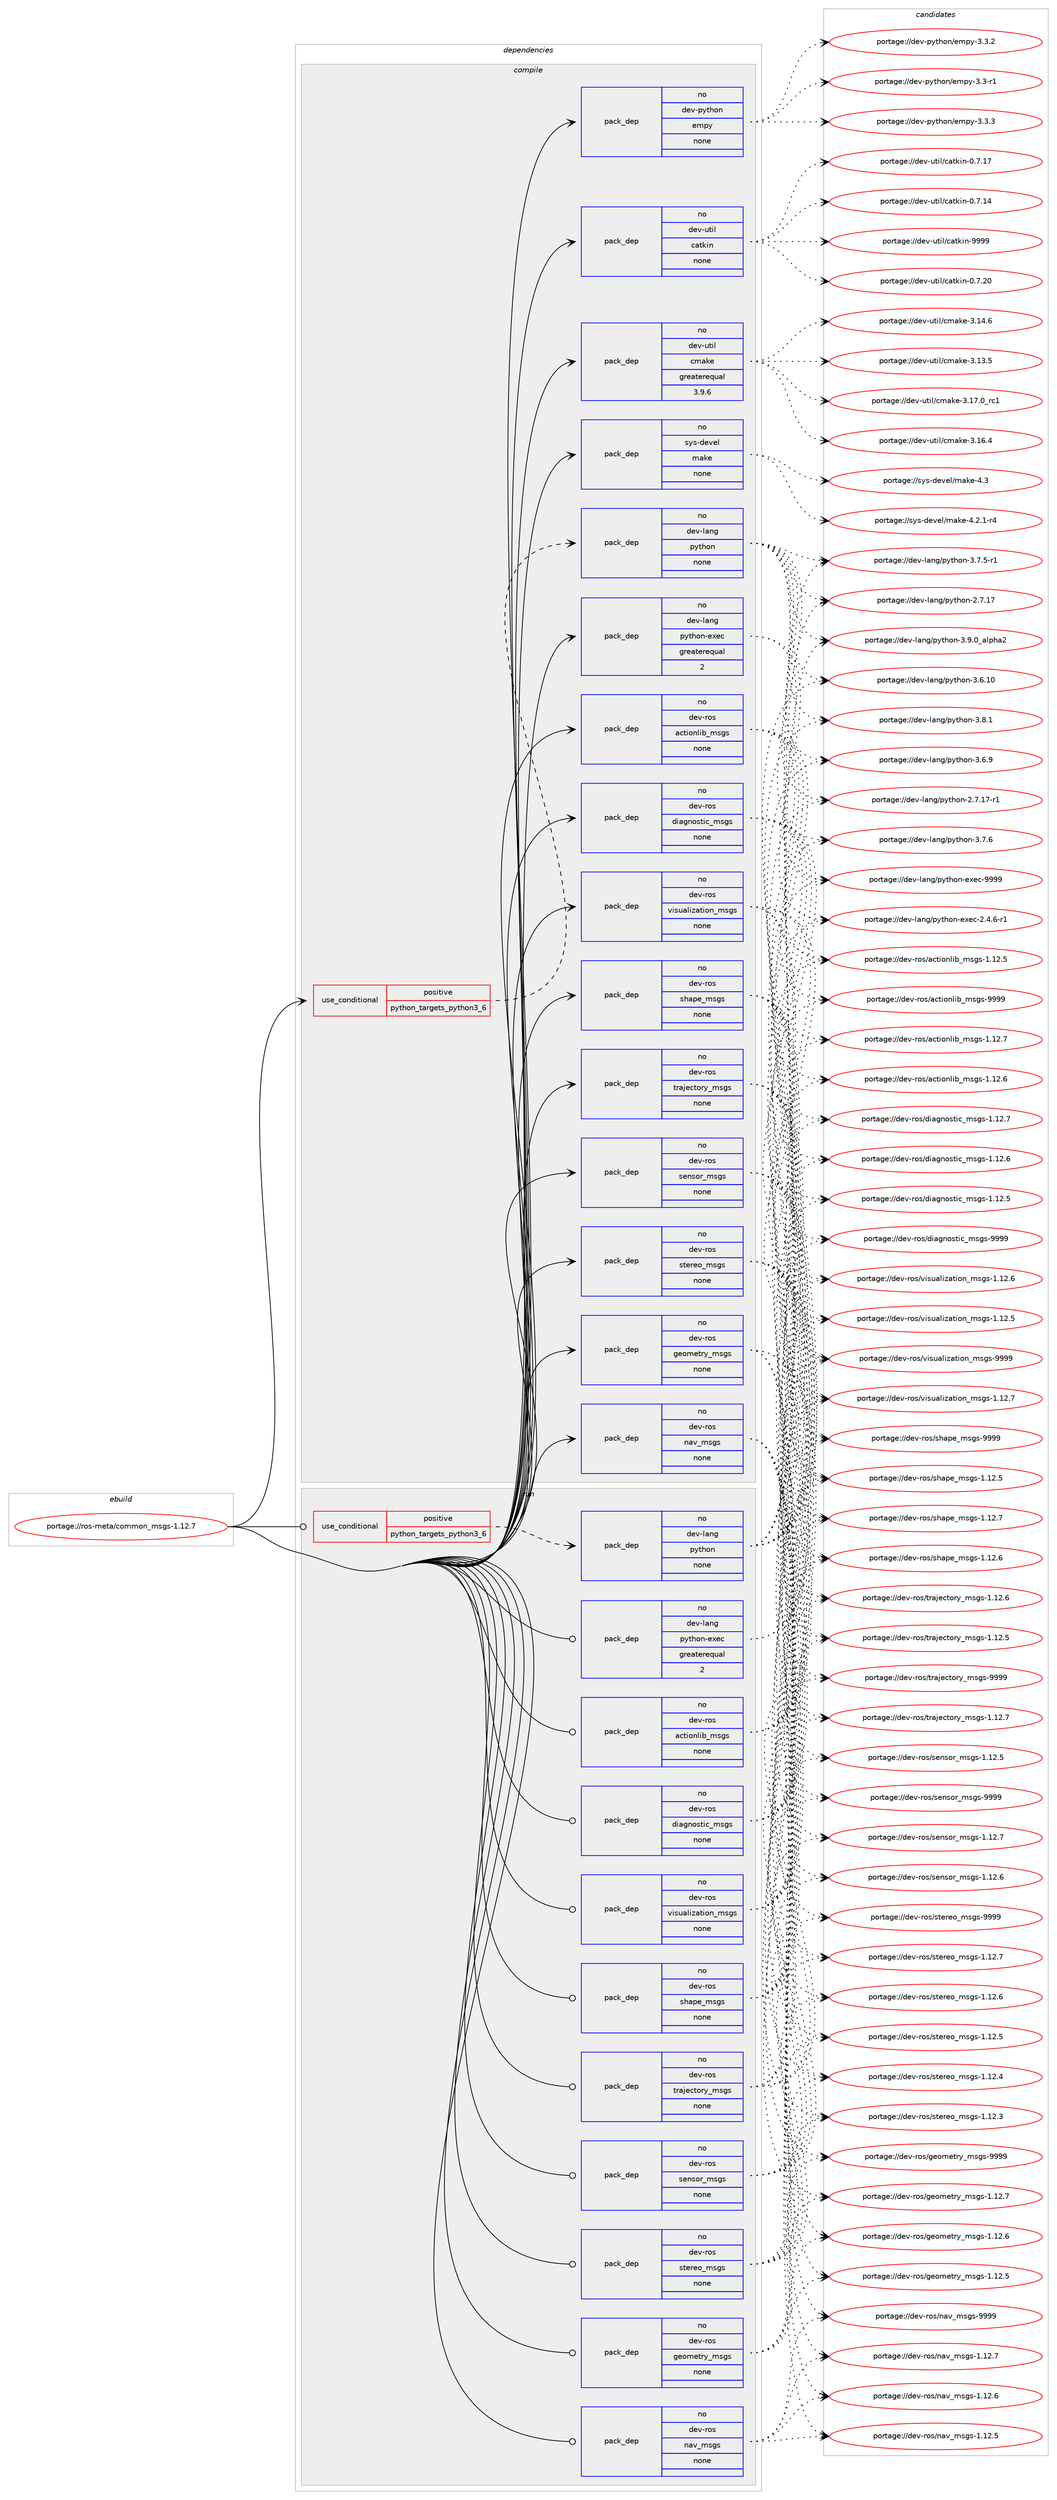 digraph prolog {

# *************
# Graph options
# *************

newrank=true;
concentrate=true;
compound=true;
graph [rankdir=LR,fontname=Helvetica,fontsize=10,ranksep=1.5];#, ranksep=2.5, nodesep=0.2];
edge  [arrowhead=vee];
node  [fontname=Helvetica,fontsize=10];

# **********
# The ebuild
# **********

subgraph cluster_leftcol {
color=gray;
rank=same;
label=<<i>ebuild</i>>;
id [label="portage://ros-meta/common_msgs-1.12.7", color=red, width=4, href="../ros-meta/common_msgs-1.12.7.svg"];
}

# ****************
# The dependencies
# ****************

subgraph cluster_midcol {
color=gray;
label=<<i>dependencies</i>>;
subgraph cluster_compile {
fillcolor="#eeeeee";
style=filled;
label=<<i>compile</i>>;
subgraph cond21452 {
dependency108829 [label=<<TABLE BORDER="0" CELLBORDER="1" CELLSPACING="0" CELLPADDING="4"><TR><TD ROWSPAN="3" CELLPADDING="10">use_conditional</TD></TR><TR><TD>positive</TD></TR><TR><TD>python_targets_python3_6</TD></TR></TABLE>>, shape=none, color=red];
subgraph pack85569 {
dependency108830 [label=<<TABLE BORDER="0" CELLBORDER="1" CELLSPACING="0" CELLPADDING="4" WIDTH="220"><TR><TD ROWSPAN="6" CELLPADDING="30">pack_dep</TD></TR><TR><TD WIDTH="110">no</TD></TR><TR><TD>dev-lang</TD></TR><TR><TD>python</TD></TR><TR><TD>none</TD></TR><TR><TD></TD></TR></TABLE>>, shape=none, color=blue];
}
dependency108829:e -> dependency108830:w [weight=20,style="dashed",arrowhead="vee"];
}
id:e -> dependency108829:w [weight=20,style="solid",arrowhead="vee"];
subgraph pack85570 {
dependency108831 [label=<<TABLE BORDER="0" CELLBORDER="1" CELLSPACING="0" CELLPADDING="4" WIDTH="220"><TR><TD ROWSPAN="6" CELLPADDING="30">pack_dep</TD></TR><TR><TD WIDTH="110">no</TD></TR><TR><TD>dev-lang</TD></TR><TR><TD>python-exec</TD></TR><TR><TD>greaterequal</TD></TR><TR><TD>2</TD></TR></TABLE>>, shape=none, color=blue];
}
id:e -> dependency108831:w [weight=20,style="solid",arrowhead="vee"];
subgraph pack85571 {
dependency108832 [label=<<TABLE BORDER="0" CELLBORDER="1" CELLSPACING="0" CELLPADDING="4" WIDTH="220"><TR><TD ROWSPAN="6" CELLPADDING="30">pack_dep</TD></TR><TR><TD WIDTH="110">no</TD></TR><TR><TD>dev-python</TD></TR><TR><TD>empy</TD></TR><TR><TD>none</TD></TR><TR><TD></TD></TR></TABLE>>, shape=none, color=blue];
}
id:e -> dependency108832:w [weight=20,style="solid",arrowhead="vee"];
subgraph pack85572 {
dependency108833 [label=<<TABLE BORDER="0" CELLBORDER="1" CELLSPACING="0" CELLPADDING="4" WIDTH="220"><TR><TD ROWSPAN="6" CELLPADDING="30">pack_dep</TD></TR><TR><TD WIDTH="110">no</TD></TR><TR><TD>dev-ros</TD></TR><TR><TD>actionlib_msgs</TD></TR><TR><TD>none</TD></TR><TR><TD></TD></TR></TABLE>>, shape=none, color=blue];
}
id:e -> dependency108833:w [weight=20,style="solid",arrowhead="vee"];
subgraph pack85573 {
dependency108834 [label=<<TABLE BORDER="0" CELLBORDER="1" CELLSPACING="0" CELLPADDING="4" WIDTH="220"><TR><TD ROWSPAN="6" CELLPADDING="30">pack_dep</TD></TR><TR><TD WIDTH="110">no</TD></TR><TR><TD>dev-ros</TD></TR><TR><TD>diagnostic_msgs</TD></TR><TR><TD>none</TD></TR><TR><TD></TD></TR></TABLE>>, shape=none, color=blue];
}
id:e -> dependency108834:w [weight=20,style="solid",arrowhead="vee"];
subgraph pack85574 {
dependency108835 [label=<<TABLE BORDER="0" CELLBORDER="1" CELLSPACING="0" CELLPADDING="4" WIDTH="220"><TR><TD ROWSPAN="6" CELLPADDING="30">pack_dep</TD></TR><TR><TD WIDTH="110">no</TD></TR><TR><TD>dev-ros</TD></TR><TR><TD>geometry_msgs</TD></TR><TR><TD>none</TD></TR><TR><TD></TD></TR></TABLE>>, shape=none, color=blue];
}
id:e -> dependency108835:w [weight=20,style="solid",arrowhead="vee"];
subgraph pack85575 {
dependency108836 [label=<<TABLE BORDER="0" CELLBORDER="1" CELLSPACING="0" CELLPADDING="4" WIDTH="220"><TR><TD ROWSPAN="6" CELLPADDING="30">pack_dep</TD></TR><TR><TD WIDTH="110">no</TD></TR><TR><TD>dev-ros</TD></TR><TR><TD>nav_msgs</TD></TR><TR><TD>none</TD></TR><TR><TD></TD></TR></TABLE>>, shape=none, color=blue];
}
id:e -> dependency108836:w [weight=20,style="solid",arrowhead="vee"];
subgraph pack85576 {
dependency108837 [label=<<TABLE BORDER="0" CELLBORDER="1" CELLSPACING="0" CELLPADDING="4" WIDTH="220"><TR><TD ROWSPAN="6" CELLPADDING="30">pack_dep</TD></TR><TR><TD WIDTH="110">no</TD></TR><TR><TD>dev-ros</TD></TR><TR><TD>sensor_msgs</TD></TR><TR><TD>none</TD></TR><TR><TD></TD></TR></TABLE>>, shape=none, color=blue];
}
id:e -> dependency108837:w [weight=20,style="solid",arrowhead="vee"];
subgraph pack85577 {
dependency108838 [label=<<TABLE BORDER="0" CELLBORDER="1" CELLSPACING="0" CELLPADDING="4" WIDTH="220"><TR><TD ROWSPAN="6" CELLPADDING="30">pack_dep</TD></TR><TR><TD WIDTH="110">no</TD></TR><TR><TD>dev-ros</TD></TR><TR><TD>shape_msgs</TD></TR><TR><TD>none</TD></TR><TR><TD></TD></TR></TABLE>>, shape=none, color=blue];
}
id:e -> dependency108838:w [weight=20,style="solid",arrowhead="vee"];
subgraph pack85578 {
dependency108839 [label=<<TABLE BORDER="0" CELLBORDER="1" CELLSPACING="0" CELLPADDING="4" WIDTH="220"><TR><TD ROWSPAN="6" CELLPADDING="30">pack_dep</TD></TR><TR><TD WIDTH="110">no</TD></TR><TR><TD>dev-ros</TD></TR><TR><TD>stereo_msgs</TD></TR><TR><TD>none</TD></TR><TR><TD></TD></TR></TABLE>>, shape=none, color=blue];
}
id:e -> dependency108839:w [weight=20,style="solid",arrowhead="vee"];
subgraph pack85579 {
dependency108840 [label=<<TABLE BORDER="0" CELLBORDER="1" CELLSPACING="0" CELLPADDING="4" WIDTH="220"><TR><TD ROWSPAN="6" CELLPADDING="30">pack_dep</TD></TR><TR><TD WIDTH="110">no</TD></TR><TR><TD>dev-ros</TD></TR><TR><TD>trajectory_msgs</TD></TR><TR><TD>none</TD></TR><TR><TD></TD></TR></TABLE>>, shape=none, color=blue];
}
id:e -> dependency108840:w [weight=20,style="solid",arrowhead="vee"];
subgraph pack85580 {
dependency108841 [label=<<TABLE BORDER="0" CELLBORDER="1" CELLSPACING="0" CELLPADDING="4" WIDTH="220"><TR><TD ROWSPAN="6" CELLPADDING="30">pack_dep</TD></TR><TR><TD WIDTH="110">no</TD></TR><TR><TD>dev-ros</TD></TR><TR><TD>visualization_msgs</TD></TR><TR><TD>none</TD></TR><TR><TD></TD></TR></TABLE>>, shape=none, color=blue];
}
id:e -> dependency108841:w [weight=20,style="solid",arrowhead="vee"];
subgraph pack85581 {
dependency108842 [label=<<TABLE BORDER="0" CELLBORDER="1" CELLSPACING="0" CELLPADDING="4" WIDTH="220"><TR><TD ROWSPAN="6" CELLPADDING="30">pack_dep</TD></TR><TR><TD WIDTH="110">no</TD></TR><TR><TD>dev-util</TD></TR><TR><TD>catkin</TD></TR><TR><TD>none</TD></TR><TR><TD></TD></TR></TABLE>>, shape=none, color=blue];
}
id:e -> dependency108842:w [weight=20,style="solid",arrowhead="vee"];
subgraph pack85582 {
dependency108843 [label=<<TABLE BORDER="0" CELLBORDER="1" CELLSPACING="0" CELLPADDING="4" WIDTH="220"><TR><TD ROWSPAN="6" CELLPADDING="30">pack_dep</TD></TR><TR><TD WIDTH="110">no</TD></TR><TR><TD>dev-util</TD></TR><TR><TD>cmake</TD></TR><TR><TD>greaterequal</TD></TR><TR><TD>3.9.6</TD></TR></TABLE>>, shape=none, color=blue];
}
id:e -> dependency108843:w [weight=20,style="solid",arrowhead="vee"];
subgraph pack85583 {
dependency108844 [label=<<TABLE BORDER="0" CELLBORDER="1" CELLSPACING="0" CELLPADDING="4" WIDTH="220"><TR><TD ROWSPAN="6" CELLPADDING="30">pack_dep</TD></TR><TR><TD WIDTH="110">no</TD></TR><TR><TD>sys-devel</TD></TR><TR><TD>make</TD></TR><TR><TD>none</TD></TR><TR><TD></TD></TR></TABLE>>, shape=none, color=blue];
}
id:e -> dependency108844:w [weight=20,style="solid",arrowhead="vee"];
}
subgraph cluster_compileandrun {
fillcolor="#eeeeee";
style=filled;
label=<<i>compile and run</i>>;
}
subgraph cluster_run {
fillcolor="#eeeeee";
style=filled;
label=<<i>run</i>>;
subgraph cond21453 {
dependency108845 [label=<<TABLE BORDER="0" CELLBORDER="1" CELLSPACING="0" CELLPADDING="4"><TR><TD ROWSPAN="3" CELLPADDING="10">use_conditional</TD></TR><TR><TD>positive</TD></TR><TR><TD>python_targets_python3_6</TD></TR></TABLE>>, shape=none, color=red];
subgraph pack85584 {
dependency108846 [label=<<TABLE BORDER="0" CELLBORDER="1" CELLSPACING="0" CELLPADDING="4" WIDTH="220"><TR><TD ROWSPAN="6" CELLPADDING="30">pack_dep</TD></TR><TR><TD WIDTH="110">no</TD></TR><TR><TD>dev-lang</TD></TR><TR><TD>python</TD></TR><TR><TD>none</TD></TR><TR><TD></TD></TR></TABLE>>, shape=none, color=blue];
}
dependency108845:e -> dependency108846:w [weight=20,style="dashed",arrowhead="vee"];
}
id:e -> dependency108845:w [weight=20,style="solid",arrowhead="odot"];
subgraph pack85585 {
dependency108847 [label=<<TABLE BORDER="0" CELLBORDER="1" CELLSPACING="0" CELLPADDING="4" WIDTH="220"><TR><TD ROWSPAN="6" CELLPADDING="30">pack_dep</TD></TR><TR><TD WIDTH="110">no</TD></TR><TR><TD>dev-lang</TD></TR><TR><TD>python-exec</TD></TR><TR><TD>greaterequal</TD></TR><TR><TD>2</TD></TR></TABLE>>, shape=none, color=blue];
}
id:e -> dependency108847:w [weight=20,style="solid",arrowhead="odot"];
subgraph pack85586 {
dependency108848 [label=<<TABLE BORDER="0" CELLBORDER="1" CELLSPACING="0" CELLPADDING="4" WIDTH="220"><TR><TD ROWSPAN="6" CELLPADDING="30">pack_dep</TD></TR><TR><TD WIDTH="110">no</TD></TR><TR><TD>dev-ros</TD></TR><TR><TD>actionlib_msgs</TD></TR><TR><TD>none</TD></TR><TR><TD></TD></TR></TABLE>>, shape=none, color=blue];
}
id:e -> dependency108848:w [weight=20,style="solid",arrowhead="odot"];
subgraph pack85587 {
dependency108849 [label=<<TABLE BORDER="0" CELLBORDER="1" CELLSPACING="0" CELLPADDING="4" WIDTH="220"><TR><TD ROWSPAN="6" CELLPADDING="30">pack_dep</TD></TR><TR><TD WIDTH="110">no</TD></TR><TR><TD>dev-ros</TD></TR><TR><TD>diagnostic_msgs</TD></TR><TR><TD>none</TD></TR><TR><TD></TD></TR></TABLE>>, shape=none, color=blue];
}
id:e -> dependency108849:w [weight=20,style="solid",arrowhead="odot"];
subgraph pack85588 {
dependency108850 [label=<<TABLE BORDER="0" CELLBORDER="1" CELLSPACING="0" CELLPADDING="4" WIDTH="220"><TR><TD ROWSPAN="6" CELLPADDING="30">pack_dep</TD></TR><TR><TD WIDTH="110">no</TD></TR><TR><TD>dev-ros</TD></TR><TR><TD>geometry_msgs</TD></TR><TR><TD>none</TD></TR><TR><TD></TD></TR></TABLE>>, shape=none, color=blue];
}
id:e -> dependency108850:w [weight=20,style="solid",arrowhead="odot"];
subgraph pack85589 {
dependency108851 [label=<<TABLE BORDER="0" CELLBORDER="1" CELLSPACING="0" CELLPADDING="4" WIDTH="220"><TR><TD ROWSPAN="6" CELLPADDING="30">pack_dep</TD></TR><TR><TD WIDTH="110">no</TD></TR><TR><TD>dev-ros</TD></TR><TR><TD>nav_msgs</TD></TR><TR><TD>none</TD></TR><TR><TD></TD></TR></TABLE>>, shape=none, color=blue];
}
id:e -> dependency108851:w [weight=20,style="solid",arrowhead="odot"];
subgraph pack85590 {
dependency108852 [label=<<TABLE BORDER="0" CELLBORDER="1" CELLSPACING="0" CELLPADDING="4" WIDTH="220"><TR><TD ROWSPAN="6" CELLPADDING="30">pack_dep</TD></TR><TR><TD WIDTH="110">no</TD></TR><TR><TD>dev-ros</TD></TR><TR><TD>sensor_msgs</TD></TR><TR><TD>none</TD></TR><TR><TD></TD></TR></TABLE>>, shape=none, color=blue];
}
id:e -> dependency108852:w [weight=20,style="solid",arrowhead="odot"];
subgraph pack85591 {
dependency108853 [label=<<TABLE BORDER="0" CELLBORDER="1" CELLSPACING="0" CELLPADDING="4" WIDTH="220"><TR><TD ROWSPAN="6" CELLPADDING="30">pack_dep</TD></TR><TR><TD WIDTH="110">no</TD></TR><TR><TD>dev-ros</TD></TR><TR><TD>shape_msgs</TD></TR><TR><TD>none</TD></TR><TR><TD></TD></TR></TABLE>>, shape=none, color=blue];
}
id:e -> dependency108853:w [weight=20,style="solid",arrowhead="odot"];
subgraph pack85592 {
dependency108854 [label=<<TABLE BORDER="0" CELLBORDER="1" CELLSPACING="0" CELLPADDING="4" WIDTH="220"><TR><TD ROWSPAN="6" CELLPADDING="30">pack_dep</TD></TR><TR><TD WIDTH="110">no</TD></TR><TR><TD>dev-ros</TD></TR><TR><TD>stereo_msgs</TD></TR><TR><TD>none</TD></TR><TR><TD></TD></TR></TABLE>>, shape=none, color=blue];
}
id:e -> dependency108854:w [weight=20,style="solid",arrowhead="odot"];
subgraph pack85593 {
dependency108855 [label=<<TABLE BORDER="0" CELLBORDER="1" CELLSPACING="0" CELLPADDING="4" WIDTH="220"><TR><TD ROWSPAN="6" CELLPADDING="30">pack_dep</TD></TR><TR><TD WIDTH="110">no</TD></TR><TR><TD>dev-ros</TD></TR><TR><TD>trajectory_msgs</TD></TR><TR><TD>none</TD></TR><TR><TD></TD></TR></TABLE>>, shape=none, color=blue];
}
id:e -> dependency108855:w [weight=20,style="solid",arrowhead="odot"];
subgraph pack85594 {
dependency108856 [label=<<TABLE BORDER="0" CELLBORDER="1" CELLSPACING="0" CELLPADDING="4" WIDTH="220"><TR><TD ROWSPAN="6" CELLPADDING="30">pack_dep</TD></TR><TR><TD WIDTH="110">no</TD></TR><TR><TD>dev-ros</TD></TR><TR><TD>visualization_msgs</TD></TR><TR><TD>none</TD></TR><TR><TD></TD></TR></TABLE>>, shape=none, color=blue];
}
id:e -> dependency108856:w [weight=20,style="solid",arrowhead="odot"];
}
}

# **************
# The candidates
# **************

subgraph cluster_choices {
rank=same;
color=gray;
label=<<i>candidates</i>>;

subgraph choice85569 {
color=black;
nodesep=1;
choice10010111845108971101034711212111610411111045514657464895971081121049750 [label="portage://dev-lang/python-3.9.0_alpha2", color=red, width=4,href="../dev-lang/python-3.9.0_alpha2.svg"];
choice100101118451089711010347112121116104111110455146564649 [label="portage://dev-lang/python-3.8.1", color=red, width=4,href="../dev-lang/python-3.8.1.svg"];
choice100101118451089711010347112121116104111110455146554654 [label="portage://dev-lang/python-3.7.6", color=red, width=4,href="../dev-lang/python-3.7.6.svg"];
choice1001011184510897110103471121211161041111104551465546534511449 [label="portage://dev-lang/python-3.7.5-r1", color=red, width=4,href="../dev-lang/python-3.7.5-r1.svg"];
choice100101118451089711010347112121116104111110455146544657 [label="portage://dev-lang/python-3.6.9", color=red, width=4,href="../dev-lang/python-3.6.9.svg"];
choice10010111845108971101034711212111610411111045514654464948 [label="portage://dev-lang/python-3.6.10", color=red, width=4,href="../dev-lang/python-3.6.10.svg"];
choice100101118451089711010347112121116104111110455046554649554511449 [label="portage://dev-lang/python-2.7.17-r1", color=red, width=4,href="../dev-lang/python-2.7.17-r1.svg"];
choice10010111845108971101034711212111610411111045504655464955 [label="portage://dev-lang/python-2.7.17", color=red, width=4,href="../dev-lang/python-2.7.17.svg"];
dependency108830:e -> choice10010111845108971101034711212111610411111045514657464895971081121049750:w [style=dotted,weight="100"];
dependency108830:e -> choice100101118451089711010347112121116104111110455146564649:w [style=dotted,weight="100"];
dependency108830:e -> choice100101118451089711010347112121116104111110455146554654:w [style=dotted,weight="100"];
dependency108830:e -> choice1001011184510897110103471121211161041111104551465546534511449:w [style=dotted,weight="100"];
dependency108830:e -> choice100101118451089711010347112121116104111110455146544657:w [style=dotted,weight="100"];
dependency108830:e -> choice10010111845108971101034711212111610411111045514654464948:w [style=dotted,weight="100"];
dependency108830:e -> choice100101118451089711010347112121116104111110455046554649554511449:w [style=dotted,weight="100"];
dependency108830:e -> choice10010111845108971101034711212111610411111045504655464955:w [style=dotted,weight="100"];
}
subgraph choice85570 {
color=black;
nodesep=1;
choice10010111845108971101034711212111610411111045101120101994557575757 [label="portage://dev-lang/python-exec-9999", color=red, width=4,href="../dev-lang/python-exec-9999.svg"];
choice10010111845108971101034711212111610411111045101120101994550465246544511449 [label="portage://dev-lang/python-exec-2.4.6-r1", color=red, width=4,href="../dev-lang/python-exec-2.4.6-r1.svg"];
dependency108831:e -> choice10010111845108971101034711212111610411111045101120101994557575757:w [style=dotted,weight="100"];
dependency108831:e -> choice10010111845108971101034711212111610411111045101120101994550465246544511449:w [style=dotted,weight="100"];
}
subgraph choice85571 {
color=black;
nodesep=1;
choice1001011184511212111610411111047101109112121455146514651 [label="portage://dev-python/empy-3.3.3", color=red, width=4,href="../dev-python/empy-3.3.3.svg"];
choice1001011184511212111610411111047101109112121455146514650 [label="portage://dev-python/empy-3.3.2", color=red, width=4,href="../dev-python/empy-3.3.2.svg"];
choice1001011184511212111610411111047101109112121455146514511449 [label="portage://dev-python/empy-3.3-r1", color=red, width=4,href="../dev-python/empy-3.3-r1.svg"];
dependency108832:e -> choice1001011184511212111610411111047101109112121455146514651:w [style=dotted,weight="100"];
dependency108832:e -> choice1001011184511212111610411111047101109112121455146514650:w [style=dotted,weight="100"];
dependency108832:e -> choice1001011184511212111610411111047101109112121455146514511449:w [style=dotted,weight="100"];
}
subgraph choice85572 {
color=black;
nodesep=1;
choice1001011184511411111547979911610511111010810598951091151031154557575757 [label="portage://dev-ros/actionlib_msgs-9999", color=red, width=4,href="../dev-ros/actionlib_msgs-9999.svg"];
choice10010111845114111115479799116105111110108105989510911510311545494649504655 [label="portage://dev-ros/actionlib_msgs-1.12.7", color=red, width=4,href="../dev-ros/actionlib_msgs-1.12.7.svg"];
choice10010111845114111115479799116105111110108105989510911510311545494649504654 [label="portage://dev-ros/actionlib_msgs-1.12.6", color=red, width=4,href="../dev-ros/actionlib_msgs-1.12.6.svg"];
choice10010111845114111115479799116105111110108105989510911510311545494649504653 [label="portage://dev-ros/actionlib_msgs-1.12.5", color=red, width=4,href="../dev-ros/actionlib_msgs-1.12.5.svg"];
dependency108833:e -> choice1001011184511411111547979911610511111010810598951091151031154557575757:w [style=dotted,weight="100"];
dependency108833:e -> choice10010111845114111115479799116105111110108105989510911510311545494649504655:w [style=dotted,weight="100"];
dependency108833:e -> choice10010111845114111115479799116105111110108105989510911510311545494649504654:w [style=dotted,weight="100"];
dependency108833:e -> choice10010111845114111115479799116105111110108105989510911510311545494649504653:w [style=dotted,weight="100"];
}
subgraph choice85573 {
color=black;
nodesep=1;
choice10010111845114111115471001059710311011111511610599951091151031154557575757 [label="portage://dev-ros/diagnostic_msgs-9999", color=red, width=4,href="../dev-ros/diagnostic_msgs-9999.svg"];
choice100101118451141111154710010597103110111115116105999510911510311545494649504655 [label="portage://dev-ros/diagnostic_msgs-1.12.7", color=red, width=4,href="../dev-ros/diagnostic_msgs-1.12.7.svg"];
choice100101118451141111154710010597103110111115116105999510911510311545494649504654 [label="portage://dev-ros/diagnostic_msgs-1.12.6", color=red, width=4,href="../dev-ros/diagnostic_msgs-1.12.6.svg"];
choice100101118451141111154710010597103110111115116105999510911510311545494649504653 [label="portage://dev-ros/diagnostic_msgs-1.12.5", color=red, width=4,href="../dev-ros/diagnostic_msgs-1.12.5.svg"];
dependency108834:e -> choice10010111845114111115471001059710311011111511610599951091151031154557575757:w [style=dotted,weight="100"];
dependency108834:e -> choice100101118451141111154710010597103110111115116105999510911510311545494649504655:w [style=dotted,weight="100"];
dependency108834:e -> choice100101118451141111154710010597103110111115116105999510911510311545494649504654:w [style=dotted,weight="100"];
dependency108834:e -> choice100101118451141111154710010597103110111115116105999510911510311545494649504653:w [style=dotted,weight="100"];
}
subgraph choice85574 {
color=black;
nodesep=1;
choice1001011184511411111547103101111109101116114121951091151031154557575757 [label="portage://dev-ros/geometry_msgs-9999", color=red, width=4,href="../dev-ros/geometry_msgs-9999.svg"];
choice10010111845114111115471031011111091011161141219510911510311545494649504655 [label="portage://dev-ros/geometry_msgs-1.12.7", color=red, width=4,href="../dev-ros/geometry_msgs-1.12.7.svg"];
choice10010111845114111115471031011111091011161141219510911510311545494649504654 [label="portage://dev-ros/geometry_msgs-1.12.6", color=red, width=4,href="../dev-ros/geometry_msgs-1.12.6.svg"];
choice10010111845114111115471031011111091011161141219510911510311545494649504653 [label="portage://dev-ros/geometry_msgs-1.12.5", color=red, width=4,href="../dev-ros/geometry_msgs-1.12.5.svg"];
dependency108835:e -> choice1001011184511411111547103101111109101116114121951091151031154557575757:w [style=dotted,weight="100"];
dependency108835:e -> choice10010111845114111115471031011111091011161141219510911510311545494649504655:w [style=dotted,weight="100"];
dependency108835:e -> choice10010111845114111115471031011111091011161141219510911510311545494649504654:w [style=dotted,weight="100"];
dependency108835:e -> choice10010111845114111115471031011111091011161141219510911510311545494649504653:w [style=dotted,weight="100"];
}
subgraph choice85575 {
color=black;
nodesep=1;
choice100101118451141111154711097118951091151031154557575757 [label="portage://dev-ros/nav_msgs-9999", color=red, width=4,href="../dev-ros/nav_msgs-9999.svg"];
choice1001011184511411111547110971189510911510311545494649504655 [label="portage://dev-ros/nav_msgs-1.12.7", color=red, width=4,href="../dev-ros/nav_msgs-1.12.7.svg"];
choice1001011184511411111547110971189510911510311545494649504654 [label="portage://dev-ros/nav_msgs-1.12.6", color=red, width=4,href="../dev-ros/nav_msgs-1.12.6.svg"];
choice1001011184511411111547110971189510911510311545494649504653 [label="portage://dev-ros/nav_msgs-1.12.5", color=red, width=4,href="../dev-ros/nav_msgs-1.12.5.svg"];
dependency108836:e -> choice100101118451141111154711097118951091151031154557575757:w [style=dotted,weight="100"];
dependency108836:e -> choice1001011184511411111547110971189510911510311545494649504655:w [style=dotted,weight="100"];
dependency108836:e -> choice1001011184511411111547110971189510911510311545494649504654:w [style=dotted,weight="100"];
dependency108836:e -> choice1001011184511411111547110971189510911510311545494649504653:w [style=dotted,weight="100"];
}
subgraph choice85576 {
color=black;
nodesep=1;
choice1001011184511411111547115101110115111114951091151031154557575757 [label="portage://dev-ros/sensor_msgs-9999", color=red, width=4,href="../dev-ros/sensor_msgs-9999.svg"];
choice10010111845114111115471151011101151111149510911510311545494649504655 [label="portage://dev-ros/sensor_msgs-1.12.7", color=red, width=4,href="../dev-ros/sensor_msgs-1.12.7.svg"];
choice10010111845114111115471151011101151111149510911510311545494649504654 [label="portage://dev-ros/sensor_msgs-1.12.6", color=red, width=4,href="../dev-ros/sensor_msgs-1.12.6.svg"];
choice10010111845114111115471151011101151111149510911510311545494649504653 [label="portage://dev-ros/sensor_msgs-1.12.5", color=red, width=4,href="../dev-ros/sensor_msgs-1.12.5.svg"];
dependency108837:e -> choice1001011184511411111547115101110115111114951091151031154557575757:w [style=dotted,weight="100"];
dependency108837:e -> choice10010111845114111115471151011101151111149510911510311545494649504655:w [style=dotted,weight="100"];
dependency108837:e -> choice10010111845114111115471151011101151111149510911510311545494649504654:w [style=dotted,weight="100"];
dependency108837:e -> choice10010111845114111115471151011101151111149510911510311545494649504653:w [style=dotted,weight="100"];
}
subgraph choice85577 {
color=black;
nodesep=1;
choice100101118451141111154711510497112101951091151031154557575757 [label="portage://dev-ros/shape_msgs-9999", color=red, width=4,href="../dev-ros/shape_msgs-9999.svg"];
choice1001011184511411111547115104971121019510911510311545494649504655 [label="portage://dev-ros/shape_msgs-1.12.7", color=red, width=4,href="../dev-ros/shape_msgs-1.12.7.svg"];
choice1001011184511411111547115104971121019510911510311545494649504654 [label="portage://dev-ros/shape_msgs-1.12.6", color=red, width=4,href="../dev-ros/shape_msgs-1.12.6.svg"];
choice1001011184511411111547115104971121019510911510311545494649504653 [label="portage://dev-ros/shape_msgs-1.12.5", color=red, width=4,href="../dev-ros/shape_msgs-1.12.5.svg"];
dependency108838:e -> choice100101118451141111154711510497112101951091151031154557575757:w [style=dotted,weight="100"];
dependency108838:e -> choice1001011184511411111547115104971121019510911510311545494649504655:w [style=dotted,weight="100"];
dependency108838:e -> choice1001011184511411111547115104971121019510911510311545494649504654:w [style=dotted,weight="100"];
dependency108838:e -> choice1001011184511411111547115104971121019510911510311545494649504653:w [style=dotted,weight="100"];
}
subgraph choice85578 {
color=black;
nodesep=1;
choice1001011184511411111547115116101114101111951091151031154557575757 [label="portage://dev-ros/stereo_msgs-9999", color=red, width=4,href="../dev-ros/stereo_msgs-9999.svg"];
choice10010111845114111115471151161011141011119510911510311545494649504655 [label="portage://dev-ros/stereo_msgs-1.12.7", color=red, width=4,href="../dev-ros/stereo_msgs-1.12.7.svg"];
choice10010111845114111115471151161011141011119510911510311545494649504654 [label="portage://dev-ros/stereo_msgs-1.12.6", color=red, width=4,href="../dev-ros/stereo_msgs-1.12.6.svg"];
choice10010111845114111115471151161011141011119510911510311545494649504653 [label="portage://dev-ros/stereo_msgs-1.12.5", color=red, width=4,href="../dev-ros/stereo_msgs-1.12.5.svg"];
choice10010111845114111115471151161011141011119510911510311545494649504652 [label="portage://dev-ros/stereo_msgs-1.12.4", color=red, width=4,href="../dev-ros/stereo_msgs-1.12.4.svg"];
choice10010111845114111115471151161011141011119510911510311545494649504651 [label="portage://dev-ros/stereo_msgs-1.12.3", color=red, width=4,href="../dev-ros/stereo_msgs-1.12.3.svg"];
dependency108839:e -> choice1001011184511411111547115116101114101111951091151031154557575757:w [style=dotted,weight="100"];
dependency108839:e -> choice10010111845114111115471151161011141011119510911510311545494649504655:w [style=dotted,weight="100"];
dependency108839:e -> choice10010111845114111115471151161011141011119510911510311545494649504654:w [style=dotted,weight="100"];
dependency108839:e -> choice10010111845114111115471151161011141011119510911510311545494649504653:w [style=dotted,weight="100"];
dependency108839:e -> choice10010111845114111115471151161011141011119510911510311545494649504652:w [style=dotted,weight="100"];
dependency108839:e -> choice10010111845114111115471151161011141011119510911510311545494649504651:w [style=dotted,weight="100"];
}
subgraph choice85579 {
color=black;
nodesep=1;
choice10010111845114111115471161149710610199116111114121951091151031154557575757 [label="portage://dev-ros/trajectory_msgs-9999", color=red, width=4,href="../dev-ros/trajectory_msgs-9999.svg"];
choice100101118451141111154711611497106101991161111141219510911510311545494649504655 [label="portage://dev-ros/trajectory_msgs-1.12.7", color=red, width=4,href="../dev-ros/trajectory_msgs-1.12.7.svg"];
choice100101118451141111154711611497106101991161111141219510911510311545494649504654 [label="portage://dev-ros/trajectory_msgs-1.12.6", color=red, width=4,href="../dev-ros/trajectory_msgs-1.12.6.svg"];
choice100101118451141111154711611497106101991161111141219510911510311545494649504653 [label="portage://dev-ros/trajectory_msgs-1.12.5", color=red, width=4,href="../dev-ros/trajectory_msgs-1.12.5.svg"];
dependency108840:e -> choice10010111845114111115471161149710610199116111114121951091151031154557575757:w [style=dotted,weight="100"];
dependency108840:e -> choice100101118451141111154711611497106101991161111141219510911510311545494649504655:w [style=dotted,weight="100"];
dependency108840:e -> choice100101118451141111154711611497106101991161111141219510911510311545494649504654:w [style=dotted,weight="100"];
dependency108840:e -> choice100101118451141111154711611497106101991161111141219510911510311545494649504653:w [style=dotted,weight="100"];
}
subgraph choice85580 {
color=black;
nodesep=1;
choice10010111845114111115471181051151179710810512297116105111110951091151031154557575757 [label="portage://dev-ros/visualization_msgs-9999", color=red, width=4,href="../dev-ros/visualization_msgs-9999.svg"];
choice100101118451141111154711810511511797108105122971161051111109510911510311545494649504655 [label="portage://dev-ros/visualization_msgs-1.12.7", color=red, width=4,href="../dev-ros/visualization_msgs-1.12.7.svg"];
choice100101118451141111154711810511511797108105122971161051111109510911510311545494649504654 [label="portage://dev-ros/visualization_msgs-1.12.6", color=red, width=4,href="../dev-ros/visualization_msgs-1.12.6.svg"];
choice100101118451141111154711810511511797108105122971161051111109510911510311545494649504653 [label="portage://dev-ros/visualization_msgs-1.12.5", color=red, width=4,href="../dev-ros/visualization_msgs-1.12.5.svg"];
dependency108841:e -> choice10010111845114111115471181051151179710810512297116105111110951091151031154557575757:w [style=dotted,weight="100"];
dependency108841:e -> choice100101118451141111154711810511511797108105122971161051111109510911510311545494649504655:w [style=dotted,weight="100"];
dependency108841:e -> choice100101118451141111154711810511511797108105122971161051111109510911510311545494649504654:w [style=dotted,weight="100"];
dependency108841:e -> choice100101118451141111154711810511511797108105122971161051111109510911510311545494649504653:w [style=dotted,weight="100"];
}
subgraph choice85581 {
color=black;
nodesep=1;
choice100101118451171161051084799971161071051104557575757 [label="portage://dev-util/catkin-9999", color=red, width=4,href="../dev-util/catkin-9999.svg"];
choice1001011184511711610510847999711610710511045484655465048 [label="portage://dev-util/catkin-0.7.20", color=red, width=4,href="../dev-util/catkin-0.7.20.svg"];
choice1001011184511711610510847999711610710511045484655464955 [label="portage://dev-util/catkin-0.7.17", color=red, width=4,href="../dev-util/catkin-0.7.17.svg"];
choice1001011184511711610510847999711610710511045484655464952 [label="portage://dev-util/catkin-0.7.14", color=red, width=4,href="../dev-util/catkin-0.7.14.svg"];
dependency108842:e -> choice100101118451171161051084799971161071051104557575757:w [style=dotted,weight="100"];
dependency108842:e -> choice1001011184511711610510847999711610710511045484655465048:w [style=dotted,weight="100"];
dependency108842:e -> choice1001011184511711610510847999711610710511045484655464955:w [style=dotted,weight="100"];
dependency108842:e -> choice1001011184511711610510847999711610710511045484655464952:w [style=dotted,weight="100"];
}
subgraph choice85582 {
color=black;
nodesep=1;
choice1001011184511711610510847991099710710145514649554648951149949 [label="portage://dev-util/cmake-3.17.0_rc1", color=red, width=4,href="../dev-util/cmake-3.17.0_rc1.svg"];
choice1001011184511711610510847991099710710145514649544652 [label="portage://dev-util/cmake-3.16.4", color=red, width=4,href="../dev-util/cmake-3.16.4.svg"];
choice1001011184511711610510847991099710710145514649524654 [label="portage://dev-util/cmake-3.14.6", color=red, width=4,href="../dev-util/cmake-3.14.6.svg"];
choice1001011184511711610510847991099710710145514649514653 [label="portage://dev-util/cmake-3.13.5", color=red, width=4,href="../dev-util/cmake-3.13.5.svg"];
dependency108843:e -> choice1001011184511711610510847991099710710145514649554648951149949:w [style=dotted,weight="100"];
dependency108843:e -> choice1001011184511711610510847991099710710145514649544652:w [style=dotted,weight="100"];
dependency108843:e -> choice1001011184511711610510847991099710710145514649524654:w [style=dotted,weight="100"];
dependency108843:e -> choice1001011184511711610510847991099710710145514649514653:w [style=dotted,weight="100"];
}
subgraph choice85583 {
color=black;
nodesep=1;
choice11512111545100101118101108471099710710145524651 [label="portage://sys-devel/make-4.3", color=red, width=4,href="../sys-devel/make-4.3.svg"];
choice1151211154510010111810110847109971071014552465046494511452 [label="portage://sys-devel/make-4.2.1-r4", color=red, width=4,href="../sys-devel/make-4.2.1-r4.svg"];
dependency108844:e -> choice11512111545100101118101108471099710710145524651:w [style=dotted,weight="100"];
dependency108844:e -> choice1151211154510010111810110847109971071014552465046494511452:w [style=dotted,weight="100"];
}
subgraph choice85584 {
color=black;
nodesep=1;
choice10010111845108971101034711212111610411111045514657464895971081121049750 [label="portage://dev-lang/python-3.9.0_alpha2", color=red, width=4,href="../dev-lang/python-3.9.0_alpha2.svg"];
choice100101118451089711010347112121116104111110455146564649 [label="portage://dev-lang/python-3.8.1", color=red, width=4,href="../dev-lang/python-3.8.1.svg"];
choice100101118451089711010347112121116104111110455146554654 [label="portage://dev-lang/python-3.7.6", color=red, width=4,href="../dev-lang/python-3.7.6.svg"];
choice1001011184510897110103471121211161041111104551465546534511449 [label="portage://dev-lang/python-3.7.5-r1", color=red, width=4,href="../dev-lang/python-3.7.5-r1.svg"];
choice100101118451089711010347112121116104111110455146544657 [label="portage://dev-lang/python-3.6.9", color=red, width=4,href="../dev-lang/python-3.6.9.svg"];
choice10010111845108971101034711212111610411111045514654464948 [label="portage://dev-lang/python-3.6.10", color=red, width=4,href="../dev-lang/python-3.6.10.svg"];
choice100101118451089711010347112121116104111110455046554649554511449 [label="portage://dev-lang/python-2.7.17-r1", color=red, width=4,href="../dev-lang/python-2.7.17-r1.svg"];
choice10010111845108971101034711212111610411111045504655464955 [label="portage://dev-lang/python-2.7.17", color=red, width=4,href="../dev-lang/python-2.7.17.svg"];
dependency108846:e -> choice10010111845108971101034711212111610411111045514657464895971081121049750:w [style=dotted,weight="100"];
dependency108846:e -> choice100101118451089711010347112121116104111110455146564649:w [style=dotted,weight="100"];
dependency108846:e -> choice100101118451089711010347112121116104111110455146554654:w [style=dotted,weight="100"];
dependency108846:e -> choice1001011184510897110103471121211161041111104551465546534511449:w [style=dotted,weight="100"];
dependency108846:e -> choice100101118451089711010347112121116104111110455146544657:w [style=dotted,weight="100"];
dependency108846:e -> choice10010111845108971101034711212111610411111045514654464948:w [style=dotted,weight="100"];
dependency108846:e -> choice100101118451089711010347112121116104111110455046554649554511449:w [style=dotted,weight="100"];
dependency108846:e -> choice10010111845108971101034711212111610411111045504655464955:w [style=dotted,weight="100"];
}
subgraph choice85585 {
color=black;
nodesep=1;
choice10010111845108971101034711212111610411111045101120101994557575757 [label="portage://dev-lang/python-exec-9999", color=red, width=4,href="../dev-lang/python-exec-9999.svg"];
choice10010111845108971101034711212111610411111045101120101994550465246544511449 [label="portage://dev-lang/python-exec-2.4.6-r1", color=red, width=4,href="../dev-lang/python-exec-2.4.6-r1.svg"];
dependency108847:e -> choice10010111845108971101034711212111610411111045101120101994557575757:w [style=dotted,weight="100"];
dependency108847:e -> choice10010111845108971101034711212111610411111045101120101994550465246544511449:w [style=dotted,weight="100"];
}
subgraph choice85586 {
color=black;
nodesep=1;
choice1001011184511411111547979911610511111010810598951091151031154557575757 [label="portage://dev-ros/actionlib_msgs-9999", color=red, width=4,href="../dev-ros/actionlib_msgs-9999.svg"];
choice10010111845114111115479799116105111110108105989510911510311545494649504655 [label="portage://dev-ros/actionlib_msgs-1.12.7", color=red, width=4,href="../dev-ros/actionlib_msgs-1.12.7.svg"];
choice10010111845114111115479799116105111110108105989510911510311545494649504654 [label="portage://dev-ros/actionlib_msgs-1.12.6", color=red, width=4,href="../dev-ros/actionlib_msgs-1.12.6.svg"];
choice10010111845114111115479799116105111110108105989510911510311545494649504653 [label="portage://dev-ros/actionlib_msgs-1.12.5", color=red, width=4,href="../dev-ros/actionlib_msgs-1.12.5.svg"];
dependency108848:e -> choice1001011184511411111547979911610511111010810598951091151031154557575757:w [style=dotted,weight="100"];
dependency108848:e -> choice10010111845114111115479799116105111110108105989510911510311545494649504655:w [style=dotted,weight="100"];
dependency108848:e -> choice10010111845114111115479799116105111110108105989510911510311545494649504654:w [style=dotted,weight="100"];
dependency108848:e -> choice10010111845114111115479799116105111110108105989510911510311545494649504653:w [style=dotted,weight="100"];
}
subgraph choice85587 {
color=black;
nodesep=1;
choice10010111845114111115471001059710311011111511610599951091151031154557575757 [label="portage://dev-ros/diagnostic_msgs-9999", color=red, width=4,href="../dev-ros/diagnostic_msgs-9999.svg"];
choice100101118451141111154710010597103110111115116105999510911510311545494649504655 [label="portage://dev-ros/diagnostic_msgs-1.12.7", color=red, width=4,href="../dev-ros/diagnostic_msgs-1.12.7.svg"];
choice100101118451141111154710010597103110111115116105999510911510311545494649504654 [label="portage://dev-ros/diagnostic_msgs-1.12.6", color=red, width=4,href="../dev-ros/diagnostic_msgs-1.12.6.svg"];
choice100101118451141111154710010597103110111115116105999510911510311545494649504653 [label="portage://dev-ros/diagnostic_msgs-1.12.5", color=red, width=4,href="../dev-ros/diagnostic_msgs-1.12.5.svg"];
dependency108849:e -> choice10010111845114111115471001059710311011111511610599951091151031154557575757:w [style=dotted,weight="100"];
dependency108849:e -> choice100101118451141111154710010597103110111115116105999510911510311545494649504655:w [style=dotted,weight="100"];
dependency108849:e -> choice100101118451141111154710010597103110111115116105999510911510311545494649504654:w [style=dotted,weight="100"];
dependency108849:e -> choice100101118451141111154710010597103110111115116105999510911510311545494649504653:w [style=dotted,weight="100"];
}
subgraph choice85588 {
color=black;
nodesep=1;
choice1001011184511411111547103101111109101116114121951091151031154557575757 [label="portage://dev-ros/geometry_msgs-9999", color=red, width=4,href="../dev-ros/geometry_msgs-9999.svg"];
choice10010111845114111115471031011111091011161141219510911510311545494649504655 [label="portage://dev-ros/geometry_msgs-1.12.7", color=red, width=4,href="../dev-ros/geometry_msgs-1.12.7.svg"];
choice10010111845114111115471031011111091011161141219510911510311545494649504654 [label="portage://dev-ros/geometry_msgs-1.12.6", color=red, width=4,href="../dev-ros/geometry_msgs-1.12.6.svg"];
choice10010111845114111115471031011111091011161141219510911510311545494649504653 [label="portage://dev-ros/geometry_msgs-1.12.5", color=red, width=4,href="../dev-ros/geometry_msgs-1.12.5.svg"];
dependency108850:e -> choice1001011184511411111547103101111109101116114121951091151031154557575757:w [style=dotted,weight="100"];
dependency108850:e -> choice10010111845114111115471031011111091011161141219510911510311545494649504655:w [style=dotted,weight="100"];
dependency108850:e -> choice10010111845114111115471031011111091011161141219510911510311545494649504654:w [style=dotted,weight="100"];
dependency108850:e -> choice10010111845114111115471031011111091011161141219510911510311545494649504653:w [style=dotted,weight="100"];
}
subgraph choice85589 {
color=black;
nodesep=1;
choice100101118451141111154711097118951091151031154557575757 [label="portage://dev-ros/nav_msgs-9999", color=red, width=4,href="../dev-ros/nav_msgs-9999.svg"];
choice1001011184511411111547110971189510911510311545494649504655 [label="portage://dev-ros/nav_msgs-1.12.7", color=red, width=4,href="../dev-ros/nav_msgs-1.12.7.svg"];
choice1001011184511411111547110971189510911510311545494649504654 [label="portage://dev-ros/nav_msgs-1.12.6", color=red, width=4,href="../dev-ros/nav_msgs-1.12.6.svg"];
choice1001011184511411111547110971189510911510311545494649504653 [label="portage://dev-ros/nav_msgs-1.12.5", color=red, width=4,href="../dev-ros/nav_msgs-1.12.5.svg"];
dependency108851:e -> choice100101118451141111154711097118951091151031154557575757:w [style=dotted,weight="100"];
dependency108851:e -> choice1001011184511411111547110971189510911510311545494649504655:w [style=dotted,weight="100"];
dependency108851:e -> choice1001011184511411111547110971189510911510311545494649504654:w [style=dotted,weight="100"];
dependency108851:e -> choice1001011184511411111547110971189510911510311545494649504653:w [style=dotted,weight="100"];
}
subgraph choice85590 {
color=black;
nodesep=1;
choice1001011184511411111547115101110115111114951091151031154557575757 [label="portage://dev-ros/sensor_msgs-9999", color=red, width=4,href="../dev-ros/sensor_msgs-9999.svg"];
choice10010111845114111115471151011101151111149510911510311545494649504655 [label="portage://dev-ros/sensor_msgs-1.12.7", color=red, width=4,href="../dev-ros/sensor_msgs-1.12.7.svg"];
choice10010111845114111115471151011101151111149510911510311545494649504654 [label="portage://dev-ros/sensor_msgs-1.12.6", color=red, width=4,href="../dev-ros/sensor_msgs-1.12.6.svg"];
choice10010111845114111115471151011101151111149510911510311545494649504653 [label="portage://dev-ros/sensor_msgs-1.12.5", color=red, width=4,href="../dev-ros/sensor_msgs-1.12.5.svg"];
dependency108852:e -> choice1001011184511411111547115101110115111114951091151031154557575757:w [style=dotted,weight="100"];
dependency108852:e -> choice10010111845114111115471151011101151111149510911510311545494649504655:w [style=dotted,weight="100"];
dependency108852:e -> choice10010111845114111115471151011101151111149510911510311545494649504654:w [style=dotted,weight="100"];
dependency108852:e -> choice10010111845114111115471151011101151111149510911510311545494649504653:w [style=dotted,weight="100"];
}
subgraph choice85591 {
color=black;
nodesep=1;
choice100101118451141111154711510497112101951091151031154557575757 [label="portage://dev-ros/shape_msgs-9999", color=red, width=4,href="../dev-ros/shape_msgs-9999.svg"];
choice1001011184511411111547115104971121019510911510311545494649504655 [label="portage://dev-ros/shape_msgs-1.12.7", color=red, width=4,href="../dev-ros/shape_msgs-1.12.7.svg"];
choice1001011184511411111547115104971121019510911510311545494649504654 [label="portage://dev-ros/shape_msgs-1.12.6", color=red, width=4,href="../dev-ros/shape_msgs-1.12.6.svg"];
choice1001011184511411111547115104971121019510911510311545494649504653 [label="portage://dev-ros/shape_msgs-1.12.5", color=red, width=4,href="../dev-ros/shape_msgs-1.12.5.svg"];
dependency108853:e -> choice100101118451141111154711510497112101951091151031154557575757:w [style=dotted,weight="100"];
dependency108853:e -> choice1001011184511411111547115104971121019510911510311545494649504655:w [style=dotted,weight="100"];
dependency108853:e -> choice1001011184511411111547115104971121019510911510311545494649504654:w [style=dotted,weight="100"];
dependency108853:e -> choice1001011184511411111547115104971121019510911510311545494649504653:w [style=dotted,weight="100"];
}
subgraph choice85592 {
color=black;
nodesep=1;
choice1001011184511411111547115116101114101111951091151031154557575757 [label="portage://dev-ros/stereo_msgs-9999", color=red, width=4,href="../dev-ros/stereo_msgs-9999.svg"];
choice10010111845114111115471151161011141011119510911510311545494649504655 [label="portage://dev-ros/stereo_msgs-1.12.7", color=red, width=4,href="../dev-ros/stereo_msgs-1.12.7.svg"];
choice10010111845114111115471151161011141011119510911510311545494649504654 [label="portage://dev-ros/stereo_msgs-1.12.6", color=red, width=4,href="../dev-ros/stereo_msgs-1.12.6.svg"];
choice10010111845114111115471151161011141011119510911510311545494649504653 [label="portage://dev-ros/stereo_msgs-1.12.5", color=red, width=4,href="../dev-ros/stereo_msgs-1.12.5.svg"];
choice10010111845114111115471151161011141011119510911510311545494649504652 [label="portage://dev-ros/stereo_msgs-1.12.4", color=red, width=4,href="../dev-ros/stereo_msgs-1.12.4.svg"];
choice10010111845114111115471151161011141011119510911510311545494649504651 [label="portage://dev-ros/stereo_msgs-1.12.3", color=red, width=4,href="../dev-ros/stereo_msgs-1.12.3.svg"];
dependency108854:e -> choice1001011184511411111547115116101114101111951091151031154557575757:w [style=dotted,weight="100"];
dependency108854:e -> choice10010111845114111115471151161011141011119510911510311545494649504655:w [style=dotted,weight="100"];
dependency108854:e -> choice10010111845114111115471151161011141011119510911510311545494649504654:w [style=dotted,weight="100"];
dependency108854:e -> choice10010111845114111115471151161011141011119510911510311545494649504653:w [style=dotted,weight="100"];
dependency108854:e -> choice10010111845114111115471151161011141011119510911510311545494649504652:w [style=dotted,weight="100"];
dependency108854:e -> choice10010111845114111115471151161011141011119510911510311545494649504651:w [style=dotted,weight="100"];
}
subgraph choice85593 {
color=black;
nodesep=1;
choice10010111845114111115471161149710610199116111114121951091151031154557575757 [label="portage://dev-ros/trajectory_msgs-9999", color=red, width=4,href="../dev-ros/trajectory_msgs-9999.svg"];
choice100101118451141111154711611497106101991161111141219510911510311545494649504655 [label="portage://dev-ros/trajectory_msgs-1.12.7", color=red, width=4,href="../dev-ros/trajectory_msgs-1.12.7.svg"];
choice100101118451141111154711611497106101991161111141219510911510311545494649504654 [label="portage://dev-ros/trajectory_msgs-1.12.6", color=red, width=4,href="../dev-ros/trajectory_msgs-1.12.6.svg"];
choice100101118451141111154711611497106101991161111141219510911510311545494649504653 [label="portage://dev-ros/trajectory_msgs-1.12.5", color=red, width=4,href="../dev-ros/trajectory_msgs-1.12.5.svg"];
dependency108855:e -> choice10010111845114111115471161149710610199116111114121951091151031154557575757:w [style=dotted,weight="100"];
dependency108855:e -> choice100101118451141111154711611497106101991161111141219510911510311545494649504655:w [style=dotted,weight="100"];
dependency108855:e -> choice100101118451141111154711611497106101991161111141219510911510311545494649504654:w [style=dotted,weight="100"];
dependency108855:e -> choice100101118451141111154711611497106101991161111141219510911510311545494649504653:w [style=dotted,weight="100"];
}
subgraph choice85594 {
color=black;
nodesep=1;
choice10010111845114111115471181051151179710810512297116105111110951091151031154557575757 [label="portage://dev-ros/visualization_msgs-9999", color=red, width=4,href="../dev-ros/visualization_msgs-9999.svg"];
choice100101118451141111154711810511511797108105122971161051111109510911510311545494649504655 [label="portage://dev-ros/visualization_msgs-1.12.7", color=red, width=4,href="../dev-ros/visualization_msgs-1.12.7.svg"];
choice100101118451141111154711810511511797108105122971161051111109510911510311545494649504654 [label="portage://dev-ros/visualization_msgs-1.12.6", color=red, width=4,href="../dev-ros/visualization_msgs-1.12.6.svg"];
choice100101118451141111154711810511511797108105122971161051111109510911510311545494649504653 [label="portage://dev-ros/visualization_msgs-1.12.5", color=red, width=4,href="../dev-ros/visualization_msgs-1.12.5.svg"];
dependency108856:e -> choice10010111845114111115471181051151179710810512297116105111110951091151031154557575757:w [style=dotted,weight="100"];
dependency108856:e -> choice100101118451141111154711810511511797108105122971161051111109510911510311545494649504655:w [style=dotted,weight="100"];
dependency108856:e -> choice100101118451141111154711810511511797108105122971161051111109510911510311545494649504654:w [style=dotted,weight="100"];
dependency108856:e -> choice100101118451141111154711810511511797108105122971161051111109510911510311545494649504653:w [style=dotted,weight="100"];
}
}

}

